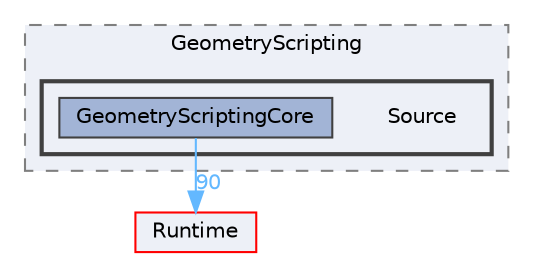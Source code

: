 digraph "Source"
{
 // INTERACTIVE_SVG=YES
 // LATEX_PDF_SIZE
  bgcolor="transparent";
  edge [fontname=Helvetica,fontsize=10,labelfontname=Helvetica,labelfontsize=10];
  node [fontname=Helvetica,fontsize=10,shape=box,height=0.2,width=0.4];
  compound=true
  subgraph clusterdir_71fdc9843dee84f70af49f2ff550af24 {
    graph [ bgcolor="#edf0f7", pencolor="grey50", label="GeometryScripting", fontname=Helvetica,fontsize=10 style="filled,dashed", URL="dir_71fdc9843dee84f70af49f2ff550af24.html",tooltip=""]
  subgraph clusterdir_47a029724b95846a3096d746c9bf3a11 {
    graph [ bgcolor="#edf0f7", pencolor="grey25", label="", fontname=Helvetica,fontsize=10 style="filled,bold", URL="dir_47a029724b95846a3096d746c9bf3a11.html",tooltip=""]
    dir_47a029724b95846a3096d746c9bf3a11 [shape=plaintext, label="Source"];
  dir_e206f03cd08ef09428c7223dafcf5139 [label="GeometryScriptingCore", fillcolor="#a2b4d6", color="grey25", style="filled", URL="dir_e206f03cd08ef09428c7223dafcf5139.html",tooltip=""];
  }
  }
  dir_7536b172fbd480bfd146a1b1acd6856b [label="Runtime", fillcolor="#edf0f7", color="red", style="filled", URL="dir_7536b172fbd480bfd146a1b1acd6856b.html",tooltip=""];
  dir_e206f03cd08ef09428c7223dafcf5139->dir_7536b172fbd480bfd146a1b1acd6856b [headlabel="90", labeldistance=1.5 headhref="dir_000448_000984.html" href="dir_000448_000984.html" color="steelblue1" fontcolor="steelblue1"];
}

